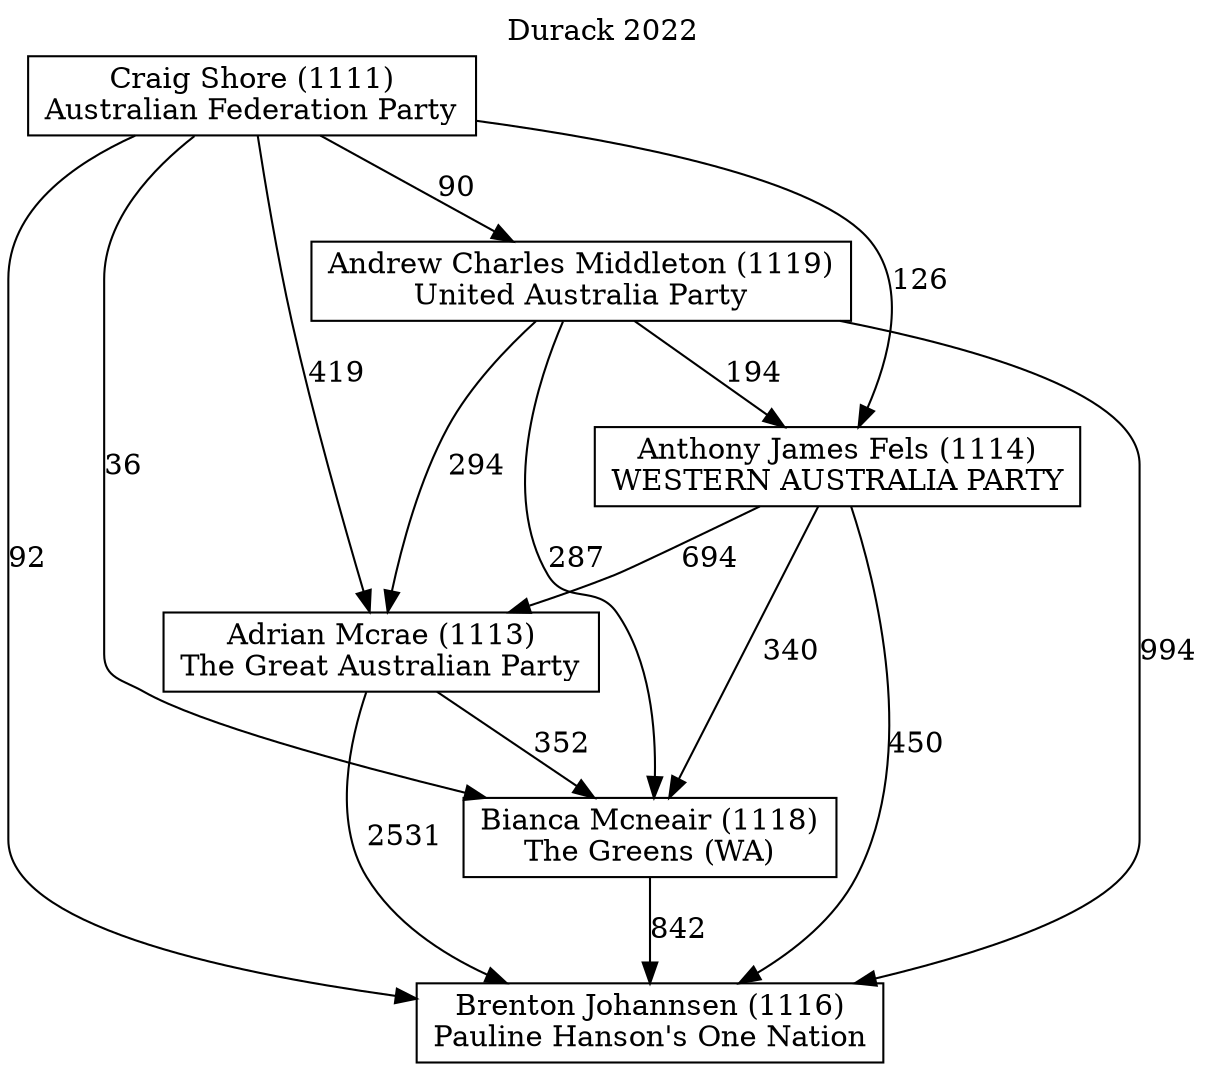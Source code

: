 // House preference flow
digraph "Brenton Johannsen (1116)_Durack_2022" {
	graph [label="Durack 2022" labelloc=t mclimit=2]
	node [shape=box]
	"Brenton Johannsen (1116)" [label="Brenton Johannsen (1116)
Pauline Hanson's One Nation"]
	"Bianca Mcneair (1118)" [label="Bianca Mcneair (1118)
The Greens (WA)"]
	"Adrian Mcrae (1113)" [label="Adrian Mcrae (1113)
The Great Australian Party"]
	"Anthony James Fels (1114)" [label="Anthony James Fels (1114)
WESTERN AUSTRALIA PARTY"]
	"Andrew Charles Middleton (1119)" [label="Andrew Charles Middleton (1119)
United Australia Party"]
	"Craig Shore (1111)" [label="Craig Shore (1111)
Australian Federation Party"]
	"Bianca Mcneair (1118)" -> "Brenton Johannsen (1116)" [label=842]
	"Adrian Mcrae (1113)" -> "Bianca Mcneair (1118)" [label=352]
	"Anthony James Fels (1114)" -> "Adrian Mcrae (1113)" [label=694]
	"Andrew Charles Middleton (1119)" -> "Anthony James Fels (1114)" [label=194]
	"Craig Shore (1111)" -> "Andrew Charles Middleton (1119)" [label=90]
	"Adrian Mcrae (1113)" -> "Brenton Johannsen (1116)" [label=2531]
	"Anthony James Fels (1114)" -> "Brenton Johannsen (1116)" [label=450]
	"Andrew Charles Middleton (1119)" -> "Brenton Johannsen (1116)" [label=994]
	"Craig Shore (1111)" -> "Brenton Johannsen (1116)" [label=92]
	"Craig Shore (1111)" -> "Anthony James Fels (1114)" [label=126]
	"Andrew Charles Middleton (1119)" -> "Adrian Mcrae (1113)" [label=294]
	"Craig Shore (1111)" -> "Adrian Mcrae (1113)" [label=419]
	"Anthony James Fels (1114)" -> "Bianca Mcneair (1118)" [label=340]
	"Andrew Charles Middleton (1119)" -> "Bianca Mcneair (1118)" [label=287]
	"Craig Shore (1111)" -> "Bianca Mcneair (1118)" [label=36]
}
